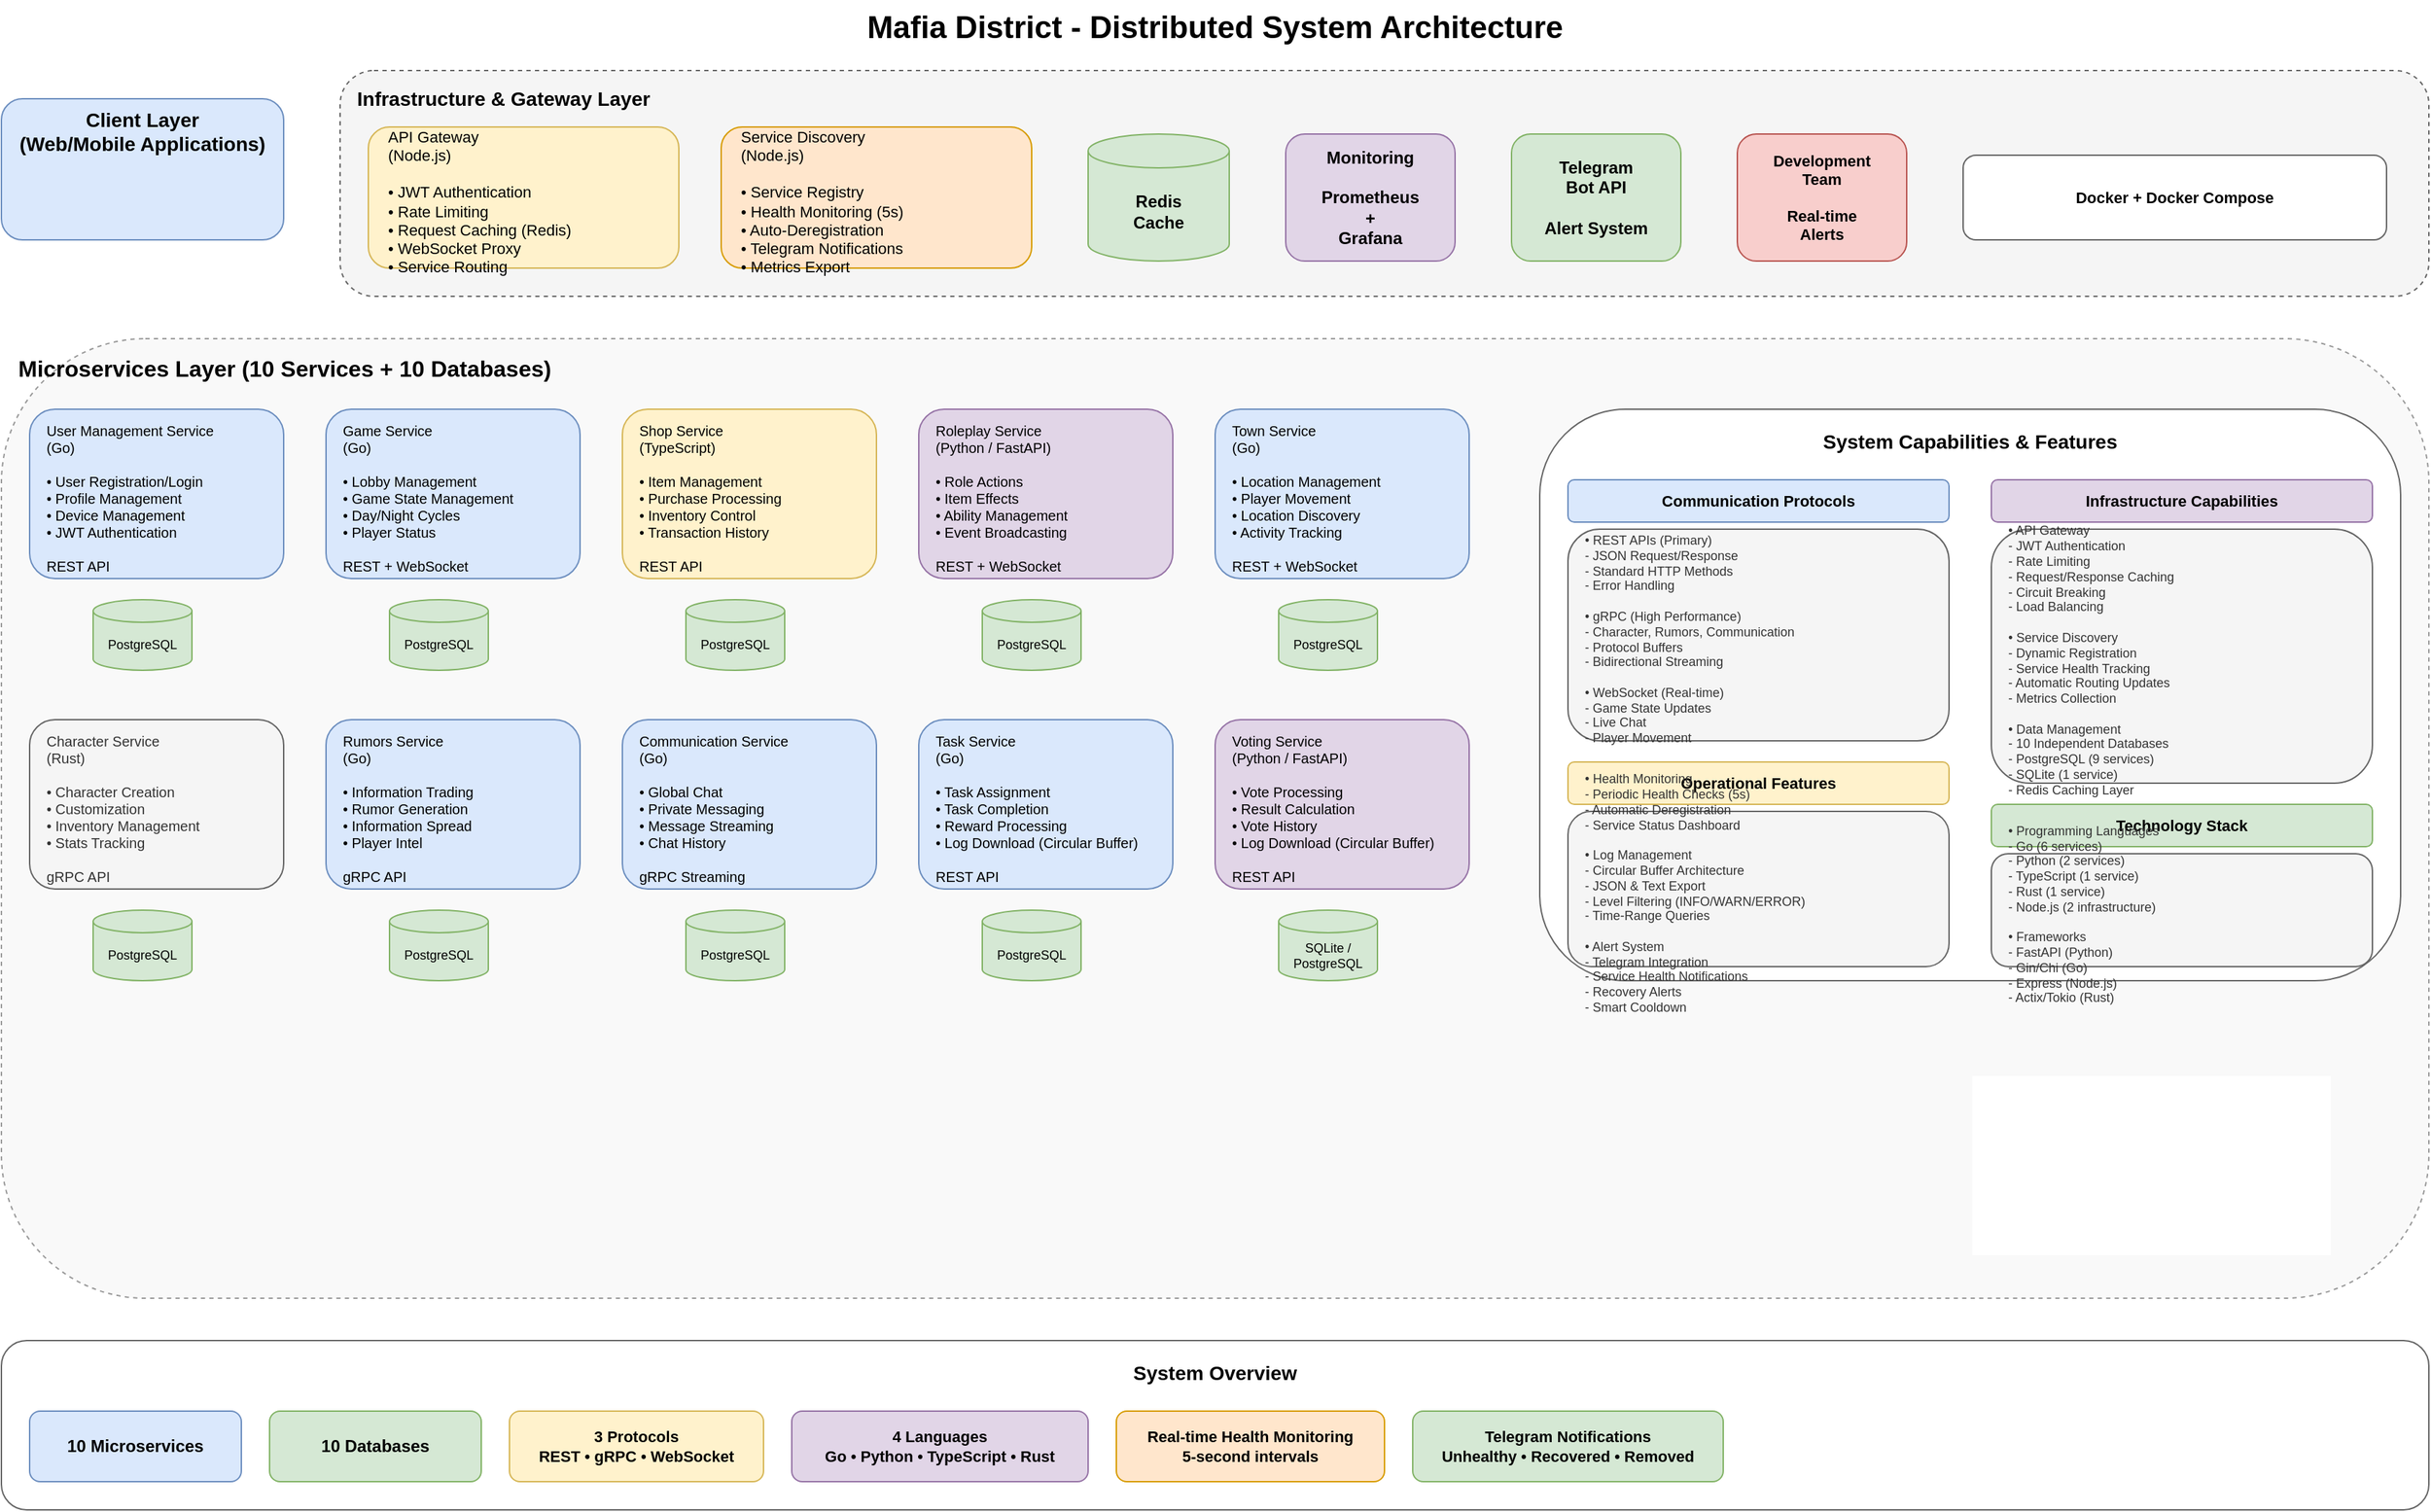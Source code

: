 <mxfile>
  <diagram name="Mafia District Architecture" id="mafia-district-complete">
    <mxGraphModel dx="2400" dy="1400" grid="1" gridSize="10" guides="1" tooltips="1" connect="1" arrows="1" fold="1" page="1" pageScale="1" pageWidth="1800" pageHeight="1400" math="0" shadow="0">
      <root>
        <mxCell id="0" />
        <mxCell id="1" parent="0" />
        
        <!-- Title -->
        <mxCell id="title" value="Mafia District - Distributed System Architecture" style="text;html=1;strokeColor=none;fillColor=none;align=center;verticalAlign=middle;whiteSpace=wrap;rounded=0;fontSize=22;fontStyle=1" vertex="1" parent="1">
          <mxGeometry x="500" y="20" width="800" height="40" as="geometry" />
        </mxCell>
        
        <!-- Client Layer -->
        <mxCell id="client" value="Client Layer&#xa;(Web/Mobile Applications)" style="rounded=1;whiteSpace=wrap;html=1;fillColor=#dae8fc;strokeColor=#6c8ebf;fontSize=14;fontStyle=1;verticalAlign=top" vertex="1" parent="1">
          <mxGeometry x="40" y="90" width="200" height="100" as="geometry" />
        </mxCell>
        
        <!-- Infrastructure Layer -->
        <mxCell id="infra-bg" value="" style="rounded=1;whiteSpace=wrap;html=1;fillColor=#f5f5f5;strokeColor=#666666;dashed=1" vertex="1" parent="1">
          <mxGeometry x="280" y="70" width="1480" height="160" as="geometry" />
        </mxCell>
        
        <mxCell id="infra-label" value="Infrastructure &amp; Gateway Layer" style="text;html=1;strokeColor=none;fillColor=none;align=left;verticalAlign=top;whiteSpace=wrap;rounded=0;fontSize=14;fontStyle=1" vertex="1" parent="1">
          <mxGeometry x="290" y="75" width="250" height="25" as="geometry" />
        </mxCell>
        
        <!-- API Gateway -->
        <mxCell id="gateway" value="API Gateway&#xa;(Node.js)&#xa;&#xa;• JWT Authentication&#xa;• Rate Limiting&#xa;• Request Caching (Redis)&#xa;• WebSocket Proxy&#xa;• Service Routing" style="rounded=1;whiteSpace=wrap;html=1;fillColor=#fff2cc;strokeColor=#d6b656;fontSize=11;align=left;spacingLeft=12;spacingTop=5" vertex="1" parent="1">
          <mxGeometry x="300" y="110" width="220" height="100" as="geometry" />
        </mxCell>
        
        <!-- Service Discovery -->
        <mxCell id="discovery" value="Service Discovery&#xa;(Node.js)&#xa;&#xa;• Service Registry&#xa;• Health Monitoring (5s)&#xa;• Auto-Deregistration&#xa;• Telegram Notifications&#xa;• Metrics Export" style="rounded=1;whiteSpace=wrap;html=1;fillColor=#ffe6cc;strokeColor=#d79b00;fontSize=11;align=left;spacingLeft=12;spacingTop=5" vertex="1" parent="1">
          <mxGeometry x="550" y="110" width="220" height="100" as="geometry" />
        </mxCell>
        
        <!-- Redis -->
        <mxCell id="redis" value="Redis&#xa;Cache" style="shape=cylinder3;whiteSpace=wrap;html=1;boundedLbl=1;backgroundOutline=1;size=12;fillColor=#d5e8d4;strokeColor=#82b366;fontSize=12;fontStyle=1" vertex="1" parent="1">
          <mxGeometry x="810" y="115" width="100" height="90" as="geometry" />
        </mxCell>
        
        <!-- Monitoring -->
        <mxCell id="monitoring" value="Monitoring&#xa;&#xa;Prometheus&#xa;+&#xa;Grafana" style="rounded=1;whiteSpace=wrap;html=1;fillColor=#e1d5e7;strokeColor=#9673a6;fontSize=12;fontStyle=1" vertex="1" parent="1">
          <mxGeometry x="950" y="115" width="120" height="90" as="geometry" />
        </mxCell>
        
        <!-- Telegram -->
        <mxCell id="telegram" value="Telegram&#xa;Bot API&#xa;&#xa;Alert System" style="rounded=1;whiteSpace=wrap;html=1;fillColor=#d5e8d4;strokeColor=#82b366;fontSize=12;fontStyle=1" vertex="1" parent="1">
          <mxGeometry x="1110" y="115" width="120" height="90" as="geometry" />
        </mxCell>
        
        <!-- Developers -->
        <mxCell id="devs" value="Development&#xa;Team&#xa;&#xa;Real-time&#xa;Alerts" style="rounded=1;whiteSpace=wrap;html=1;fillColor=#f8cecc;strokeColor=#b85450;fontSize=11;fontStyle=1" vertex="1" parent="1">
          <mxGeometry x="1270" y="115" width="120" height="90" as="geometry" />
        </mxCell>
        
        <!-- Container Orchestration -->
        <mxCell id="docker-label" value="Docker + Docker Compose" style="rounded=1;whiteSpace=wrap;html=1;fillColor=#ffffff;strokeColor=#666666;fontSize=11;fontStyle=1" vertex="1" parent="1">
          <mxGeometry x="1430" y="130" width="300" height="60" as="geometry" />
        </mxCell>
        
        <!-- Microservices Layer Background -->
        <mxCell id="services-bg" value="" style="rounded=1;whiteSpace=wrap;html=1;fillColor=#f9f9f9;strokeColor=#999999;dashed=1" vertex="1" parent="1">
          <mxGeometry x="40" y="260" width="1720" height="680" as="geometry" />
        </mxCell>
        
        <mxCell id="services-label" value="Microservices Layer (10 Services + 10 Databases)" style="text;html=1;strokeColor=none;fillColor=none;align=left;verticalAlign=top;whiteSpace=wrap;rounded=0;fontSize=16;fontStyle=1" vertex="1" parent="1">
          <mxGeometry x="50" y="265" width="450" height="30" as="geometry" />
        </mxCell>
        
        <!-- Row 1: Core Game Services -->
        
        <!-- User Management -->
        <mxCell id="user-svc" value="User Management Service&#xa;(Go)&#xa;&#xa;• User Registration/Login&#xa;• Profile Management&#xa;• Device Management&#xa;• JWT Authentication&#xa;&#xa;REST API" style="rounded=1;whiteSpace=wrap;html=1;fillColor=#dae8fc;strokeColor=#6c8ebf;fontSize=10;align=left;spacingLeft=10;spacingTop=5" vertex="1" parent="1">
          <mxGeometry x="60" y="310" width="180" height="120" as="geometry" />
        </mxCell>
        
        <mxCell id="user-db" value="PostgreSQL" style="shape=cylinder3;whiteSpace=wrap;html=1;boundedLbl=1;backgroundOutline=1;size=8;fillColor=#d5e8d4;strokeColor=#82b366;fontSize=9" vertex="1" parent="1">
          <mxGeometry x="105" y="445" width="70" height="50" as="geometry" />
        </mxCell>
        
        <!-- Game Service -->
        <mxCell id="game-svc" value="Game Service&#xa;(Go)&#xa;&#xa;• Lobby Management&#xa;• Game State Management&#xa;• Day/Night Cycles&#xa;• Player Status&#xa;&#xa;REST + WebSocket" style="rounded=1;whiteSpace=wrap;html=1;fillColor=#dae8fc;strokeColor=#6c8ebf;fontSize=10;align=left;spacingLeft=10;spacingTop=5" vertex="1" parent="1">
          <mxGeometry x="270" y="310" width="180" height="120" as="geometry" />
        </mxCell>
        
        <mxCell id="game-db" value="PostgreSQL" style="shape=cylinder3;whiteSpace=wrap;html=1;boundedLbl=1;backgroundOutline=1;size=8;fillColor=#d5e8d4;strokeColor=#82b366;fontSize=9" vertex="1" parent="1">
          <mxGeometry x="315" y="445" width="70" height="50" as="geometry" />
        </mxCell>
        
        <!-- Shop Service -->
        <mxCell id="shop-svc" value="Shop Service&#xa;(TypeScript)&#xa;&#xa;• Item Management&#xa;• Purchase Processing&#xa;• Inventory Control&#xa;• Transaction History&#xa;&#xa;REST API" style="rounded=1;whiteSpace=wrap;html=1;fillColor=#fff2cc;strokeColor=#d6b656;fontSize=10;align=left;spacingLeft=10;spacingTop=5" vertex="1" parent="1">
          <mxGeometry x="480" y="310" width="180" height="120" as="geometry" />
        </mxCell>
        
        <mxCell id="shop-db" value="PostgreSQL" style="shape=cylinder3;whiteSpace=wrap;html=1;boundedLbl=1;backgroundOutline=1;size=8;fillColor=#d5e8d4;strokeColor=#82b366;fontSize=9" vertex="1" parent="1">
          <mxGeometry x="525" y="445" width="70" height="50" as="geometry" />
        </mxCell>
        
        <!-- Roleplay Service -->
        <mxCell id="roleplay-svc" value="Roleplay Service&#xa;(Python / FastAPI)&#xa;&#xa;• Role Actions&#xa;• Item Effects&#xa;• Ability Management&#xa;• Event Broadcasting&#xa;&#xa;REST + WebSocket" style="rounded=1;whiteSpace=wrap;html=1;fillColor=#e1d5e7;strokeColor=#9673a6;fontSize=10;align=left;spacingLeft=10;spacingTop=5" vertex="1" parent="1">
          <mxGeometry x="690" y="310" width="180" height="120" as="geometry" />
        </mxCell>
        
        <mxCell id="roleplay-db" value="PostgreSQL" style="shape=cylinder3;whiteSpace=wrap;html=1;boundedLbl=1;backgroundOutline=1;size=8;fillColor=#d5e8d4;strokeColor=#82b366;fontSize=9" vertex="1" parent="1">
          <mxGeometry x="735" y="445" width="70" height="50" as="geometry" />
        </mxCell>
        
        <!-- Town Service -->
        <mxCell id="town-svc" value="Town Service&#xa;(Go)&#xa;&#xa;• Location Management&#xa;• Player Movement&#xa;• Location Discovery&#xa;• Activity Tracking&#xa;&#xa;REST + WebSocket" style="rounded=1;whiteSpace=wrap;html=1;fillColor=#dae8fc;strokeColor=#6c8ebf;fontSize=10;align=left;spacingLeft=10;spacingTop=5" vertex="1" parent="1">
          <mxGeometry x="900" y="310" width="180" height="120" as="geometry" />
        </mxCell>
        
        <mxCell id="town-db" value="PostgreSQL" style="shape=cylinder3;whiteSpace=wrap;html=1;boundedLbl=1;backgroundOutline=1;size=8;fillColor=#d5e8d4;strokeColor=#82b366;fontSize=9" vertex="1" parent="1">
          <mxGeometry x="945" y="445" width="70" height="50" as="geometry" />
        </mxCell>
        
        <!-- Row 2: Communication & Supporting Services -->
        
        <!-- Character Service -->
        <mxCell id="char-svc" value="Character Service&#xa;(Rust)&#xa;&#xa;• Character Creation&#xa;• Customization&#xa;• Inventory Management&#xa;• Stats Tracking&#xa;&#xa;gRPC API" style="rounded=1;whiteSpace=wrap;html=1;fillColor=#f5f5f5;strokeColor=#666666;fontSize=10;align=left;spacingLeft=10;spacingTop=5;fontColor=#333333" vertex="1" parent="1">
          <mxGeometry x="60" y="530" width="180" height="120" as="geometry" />
        </mxCell>
        
        <mxCell id="char-db" value="PostgreSQL" style="shape=cylinder3;whiteSpace=wrap;html=1;boundedLbl=1;backgroundOutline=1;size=8;fillColor=#d5e8d4;strokeColor=#82b366;fontSize=9" vertex="1" parent="1">
          <mxGeometry x="105" y="665" width="70" height="50" as="geometry" />
        </mxCell>
        
        <!-- Rumors Service -->
        <mxCell id="rumors-svc" value="Rumors Service&#xa;(Go)&#xa;&#xa;• Information Trading&#xa;• Rumor Generation&#xa;• Information Spread&#xa;• Player Intel&#xa;&#xa;gRPC API" style="rounded=1;whiteSpace=wrap;html=1;fillColor=#dae8fc;strokeColor=#6c8ebf;fontSize=10;align=left;spacingLeft=10;spacingTop=5" vertex="1" parent="1">
          <mxGeometry x="270" y="530" width="180" height="120" as="geometry" />
        </mxCell>
        
        <mxCell id="rumors-db" value="PostgreSQL" style="shape=cylinder3;whiteSpace=wrap;html=1;boundedLbl=1;backgroundOutline=1;size=8;fillColor=#d5e8d4;strokeColor=#82b366;fontSize=9" vertex="1" parent="1">
          <mxGeometry x="315" y="665" width="70" height="50" as="geometry" />
        </mxCell>
        
        <!-- Communication Service -->
        <mxCell id="comm-svc" value="Communication Service&#xa;(Go)&#xa;&#xa;• Global Chat&#xa;• Private Messaging&#xa;• Message Streaming&#xa;• Chat History&#xa;&#xa;gRPC Streaming" style="rounded=1;whiteSpace=wrap;html=1;fillColor=#dae8fc;strokeColor=#6c8ebf;fontSize=10;align=left;spacingLeft=10;spacingTop=5" vertex="1" parent="1">
          <mxGeometry x="480" y="530" width="180" height="120" as="geometry" />
        </mxCell>
        
        <mxCell id="comm-db" value="PostgreSQL" style="shape=cylinder3;whiteSpace=wrap;html=1;boundedLbl=1;backgroundOutline=1;size=8;fillColor=#d5e8d4;strokeColor=#82b366;fontSize=9" vertex="1" parent="1">
          <mxGeometry x="525" y="665" width="70" height="50" as="geometry" />
        </mxCell>
        
        <!-- Task Service -->
        <mxCell id="task-svc" value="Task Service&#xa;(Go)&#xa;&#xa;• Task Assignment&#xa;• Task Completion&#xa;• Reward Processing&#xa;• Log Download (Circular Buffer)&#xa;&#xa;REST API" style="rounded=1;whiteSpace=wrap;html=1;fillColor=#dae8fc;strokeColor=#6c8ebf;fontSize=10;align=left;spacingLeft=10;spacingTop=5" vertex="1" parent="1">
          <mxGeometry x="690" y="530" width="180" height="120" as="geometry" />
        </mxCell>
        
        <mxCell id="task-db" value="PostgreSQL" style="shape=cylinder3;whiteSpace=wrap;html=1;boundedLbl=1;backgroundOutline=1;size=8;fillColor=#d5e8d4;strokeColor=#82b366;fontSize=9" vertex="1" parent="1">
          <mxGeometry x="735" y="665" width="70" height="50" as="geometry" />
        </mxCell>
        
        <!-- Voting Service -->
        <mxCell id="voting-svc" value="Voting Service&#xa;(Python / FastAPI)&#xa;&#xa;• Vote Processing&#xa;• Result Calculation&#xa;• Vote History&#xa;• Log Download (Circular Buffer)&#xa;&#xa;REST API" style="rounded=1;whiteSpace=wrap;html=1;fillColor=#e1d5e7;strokeColor=#9673a6;fontSize=10;align=left;spacingLeft=10;spacingTop=5" vertex="1" parent="1">
          <mxGeometry x="900" y="530" width="180" height="120" as="geometry" />
        </mxCell>
        
        <mxCell id="voting-db" value="SQLite /&#xa;PostgreSQL" style="shape=cylinder3;whiteSpace=wrap;html=1;boundedLbl=1;backgroundOutline=1;size=8;fillColor=#d5e8d4;strokeColor=#82b366;fontSize=9" vertex="1" parent="1">
          <mxGeometry x="945" y="665" width="70" height="50" as="geometry" />
        </mxCell>
        
        <!-- Key Features Panel -->
        <mxCell id="features-bg" value="" style="rounded=1;whiteSpace=wrap;html=1;fillColor=#ffffff;strokeColor=#666666" vertex="1" parent="1">
          <mxGeometry x="1130" y="310" width="610" height="405" as="geometry" />
        </mxCell>
        
        <mxCell id="features-title" value="System Capabilities &amp; Features" style="text;html=1;strokeColor=none;fillColor=none;align=center;verticalAlign=middle;whiteSpace=wrap;rounded=0;fontSize=14;fontStyle=1" vertex="1" parent="1">
          <mxGeometry x="1140" y="320" width="590" height="25" as="geometry" />
        </mxCell>
        
        <!-- Feature Group 1 -->
        <mxCell id="feat1-title" value="Communication Protocols" style="rounded=1;whiteSpace=wrap;html=1;fillColor=#dae8fc;strokeColor=#6c8ebf;fontSize=11;fontStyle=1" vertex="1" parent="1">
          <mxGeometry x="1150" y="360" width="270" height="30" as="geometry" />
        </mxCell>
        
        <mxCell id="feat1-content" value="• REST APIs (Primary)&#xa;  - JSON Request/Response&#xa;  - Standard HTTP Methods&#xa;  - Error Handling&#xa;&#xa;• gRPC (High Performance)&#xa;  - Character, Rumors, Communication&#xa;  - Protocol Buffers&#xa;  - Bidirectional Streaming&#xa;&#xa;• WebSocket (Real-time)&#xa;  - Game State Updates&#xa;  - Live Chat&#xa;  - Player Movement" style="rounded=1;whiteSpace=wrap;html=1;fillColor=#f5f5f5;strokeColor=#666666;fontSize=9;align=left;spacingLeft=10;spacingTop=5;fontColor=#333333" vertex="1" parent="1">
          <mxGeometry x="1150" y="395" width="270" height="150" as="geometry" />
        </mxCell>
        
        <!-- Feature Group 2 -->
        <mxCell id="feat2-title" value="Operational Features" style="rounded=1;whiteSpace=wrap;html=1;fillColor=#fff2cc;strokeColor=#d6b656;fontSize=11;fontStyle=1" vertex="1" parent="1">
          <mxGeometry x="1150" y="560" width="270" height="30" as="geometry" />
        </mxCell>
        
        <mxCell id="feat2-content" value="• Health Monitoring&#xa;  - Periodic Health Checks (5s)&#xa;  - Automatic Deregistration&#xa;  - Service Status Dashboard&#xa;&#xa;• Log Management&#xa;  - Circular Buffer Architecture&#xa;  - JSON &amp; Text Export&#xa;  - Level Filtering (INFO/WARN/ERROR)&#xa;  - Time-Range Queries&#xa;&#xa;• Alert System&#xa;  - Telegram Integration&#xa;  - Service Health Notifications&#xa;  - Recovery Alerts&#xa;  - Smart Cooldown" style="rounded=1;whiteSpace=wrap;html=1;fillColor=#f5f5f5;strokeColor=#666666;fontSize=9;align=left;spacingLeft=10;spacingTop=5;fontColor=#333333" vertex="1" parent="1">
          <mxGeometry x="1150" y="595" width="270" height="110" as="geometry" />
        </mxCell>
        
        <!-- Feature Group 3 -->
        <mxCell id="feat3-title" value="Infrastructure Capabilities" style="rounded=1;whiteSpace=wrap;html=1;fillColor=#e1d5e7;strokeColor=#9673a6;fontSize=11;fontStyle=1" vertex="1" parent="1">
          <mxGeometry x="1450" y="360" width="270" height="30" as="geometry" />
        </mxCell>
        
        <mxCell id="feat3-content" value="• API Gateway&#xa;  - JWT Authentication&#xa;  - Rate Limiting&#xa;  - Request/Response Caching&#xa;  - Circuit Breaking&#xa;  - Load Balancing&#xa;&#xa;• Service Discovery&#xa;  - Dynamic Registration&#xa;  - Service Health Tracking&#xa;  - Automatic Routing Updates&#xa;  - Metrics Collection&#xa;&#xa;• Data Management&#xa;  - 10 Independent Databases&#xa;  - PostgreSQL (9 services)&#xa;  - SQLite (1 service)&#xa;  - Redis Caching Layer" style="rounded=1;whiteSpace=wrap;html=1;fillColor=#f5f5f5;strokeColor=#666666;fontSize=9;align=left;spacingLeft=10;spacingTop=5;fontColor=#333333" vertex="1" parent="1">
          <mxGeometry x="1450" y="395" width="270" height="180" as="geometry" />
        </mxCell>
        
        <!-- Feature Group 4 -->
        <mxCell id="feat4-title" value="Technology Stack" style="rounded=1;whiteSpace=wrap;html=1;fillColor=#d5e8d4;strokeColor=#82b366;fontSize=11;fontStyle=1" vertex="1" parent="1">
          <mxGeometry x="1450" y="590" width="270" height="30" as="geometry" />
        </mxCell>
        
        <mxCell id="feat4-content" value="• Programming Languages&#xa;  - Go (6 services)&#xa;  - Python (2 services)&#xa;  - TypeScript (1 service)&#xa;  - Rust (1 service)&#xa;  - Node.js (2 infrastructure)&#xa;&#xa;• Frameworks&#xa;  - FastAPI (Python)&#xa;  - Gin/Chi (Go)&#xa;  - Express (Node.js)&#xa;  - Actix/Tokio (Rust)" style="rounded=1;whiteSpace=wrap;html=1;fillColor=#f5f5f5;strokeColor=#666666;fontSize=9;align=left;spacingLeft=10;spacingTop=5;fontColor=#333333" vertex="1" parent="1">
          <mxGeometry x="1450" y="625" width="270" height="80" as="geometry" />
        </mxCell>
        
        <!-- System Statistics -->
        <mxCell id="stats-bg" value="" style="rounded=1;whiteSpace=wrap;html=1;fillColor=#ffffff;strokeColor=#666666" vertex="1" parent="1">
          <mxGeometry x="40" y="970" width="1720" height="120" as="geometry" />
        </mxCell>
        
        <mxCell id="stats-title" value="System Overview" style="text;html=1;strokeColor=none;fillColor=none;align=center;verticalAlign=middle;whiteSpace=wrap;rounded=0;fontSize=14;fontStyle=1" vertex="1" parent="1">
          <mxGeometry x="50" y="980" width="1700" height="25" as="geometry" />
        </mxCell>
        
        <mxCell id="stat1" value="10 Microservices" style="rounded=1;whiteSpace=wrap;html=1;fillColor=#dae8fc;strokeColor=#6c8ebf;fontSize=12;fontStyle=1" vertex="1" parent="1">
          <mxGeometry x="60" y="1020" width="150" height="50" as="geometry" />
        </mxCell>
        
        <mxCell id="stat2" value="10 Databases" style="rounded=1;whiteSpace=wrap;html=1;fillColor=#d5e8d4;strokeColor=#82b366;fontSize=12;fontStyle=1" vertex="1" parent="1">
          <mxGeometry x="230" y="1020" width="150" height="50" as="geometry" />
        </mxCell>
        
        <mxCell id="stat3" value="3 Protocols&#xa;REST • gRPC • WebSocket" style="rounded=1;whiteSpace=wrap;html=1;fillColor=#fff2cc;strokeColor=#d6b656;fontSize=11;fontStyle=1" vertex="1" parent="1">
          <mxGeometry x="400" y="1020" width="180" height="50" as="geometry" />
        </mxCell>
        
        <mxCell id="stat4" value="4 Languages&#xa;Go • Python • TypeScript • Rust" style="rounded=1;whiteSpace=wrap;html=1;fillColor=#e1d5e7;strokeColor=#9673a6;fontSize=11;fontStyle=1" vertex="1" parent="1">
          <mxGeometry x="600" y="1020" width="210" height="50" as="geometry" />
        </mxCell>
        
        <mxCell id="stat5" value="Real-time Health Monitoring&#xa;5-second intervals" style="rounded=1;whiteSpace=wrap;html=1;fillColor=#ffe6cc;strokeColor=#d79b00;fontSize=11;fontStyle=1" vertex="1" parent="1">
          <mxGeometry x="830" y="1020" width="190" height="50" as="geometry" />
        </mxCell>
        
        <mxCell id="stat6" value="Telegram Notifications&#xa;Unhealthy • Recovered • Removed" style="rounded=1;whiteSpace=wrap;html=1;fillColor=#d5e8d4;strokeColor=#82b366;fontSize=11;fontStyle=1" vertex="1" parent="1">
          <mxGeometry x="1040" y="1020" width="220" height="50" as="geometry" />
        </mxCell>
        
        <mxCell id="stat7" value="Log Download API&#xa;JSON & Text formats" style="rounded=1;whiteSpace=wrap;html=1;fillColor=#f8cecc;strokeColor=#b85450;fontSize=11;fontStyle=1" vertex="1" parent="1">
          <mxGeometry x="1280" y="1020" width="170" height="50" as="geometry" />
        </mxCell>
        
        <mxCell id="stat8" value="Docker Compose&#xa;Containerized Deployment" style="rounded=1;whiteSpace=wrap;html=1;fillColor=#f5f5f5;strokeColor=#666666;fontSize=11;fontStyle=1;fontColor=#333333" vertex="1" parent="1">
          <mxGeometry x="1470" y="1020" width="180" height="50" as="geometry" />
        </mxCell>
        
        <!-- Connection Arrows -->
        
        <!-- Client to Gateway -->
        <mxCell id="arrow1" value="HTTPS" style="endArrow=classic;html=1;rounded=0;exitX=1;exitY=0.5;exitDx=0;exitDy=0;entryX=0;entryY=0.5;entryDx=0;entryDy=0;strokeWidth=3;strokeColor=#6c8ebf" edge="1" parent="1" source="client" target="gateway">
          <mxGeometry width="50" height="50" relative="1" as="geometry">
            <mxPoint x="240" y="160" as="sourcePoint" />
            <mxPoint x="300" y="160" as="targetPoint" />
          </mxGeometry>
        </mxCell>
        
        <!-- Gateway to Service Discovery -->
        <mxCell id="arrow2" value="Service&#xa;Lookup" style="endArrow=classic;html=1;rounded=0;exitX=1;exitY=0.5;exitDx=0;exitDy=0;entryX=0;entryY=0.5;entryDx=0;entryDy=0;strokeWidth=2;strokeColor=#d79b00;dashed=1" edge="1" parent="1" source="gateway" target="discovery">
          <mxGeometry width="50" height="50" relative="1" as="geometry">
            <mxPoint x="520" y="160" as="sourcePoint" />
            <mxPoint x="550" y="160" as="targetPoint" />
          </mxGeometry>
        </mxCell>
        
        <!-- Gateway to Redis -->
        <mxCell id="arrow3" value="Cache" style="endArrow=classic;startArrow=classic;html=1;rounded=0;exitX=1;exitY=0.25;exitDx=0;exitDy=0;entryX=0;entryY=0.5;entryDx=0;entryDy=0;entryPerimeter=0;strokeWidth=2;strokeColor=#82b366;dashed=1" edge="1" parent="1" source="gateway" target="redis">
          <mxGeometry width="50" height="50" relative="1" as="geometry">
            <mxPoint x="520" y="135" as="sourcePoint" />
            <mxPoint x="810" y="160" as="targetPoint" />
          </mxGeometry>
        </mxCell>
        
        <!-- Service Discovery to Monitoring -->
        <mxCell id="arrow4" value="Metrics" style="endArrow=classic;html=1;rounded=0;exitX=1;exitY=0.5;exitDx=0;exitDy=0;entryX=0;entryY=0.5;entryDx=0;entryDy=0;strokeWidth=2;strokeColor=#9673a6;dashed=1" edge="1" parent="1" source="discovery" target="monitoring">
          <mxGeometry width="50" height="50" relative="1" as="geometry">
            <mxPoint x="770" y="160" as="sourcePoint" />
            <mxPoint x="950" y="160" as="targetPoint" />
          </mxGeometry>
        </mxCell>
        
        <!-- Service Discovery to Telegram -->
        <mxCell id="arrow5" value="Alerts" style="endArrow=classic;html=1;rounded=0;exitX=1;exitY=0.75;exitDx=0;exitDy=0;entryX=0;entryY=0.5;entryDx=0;entryDy=0;strokeWidth=3;strokeColor=#82b366" edge="1" parent="1" source="discovery" target="telegram">
          <mxGeometry width="50" height="50" relative="1" as="geometry">
            <mxPoint x="770" y="185" as="sourcePoint" />
            <mxPoint x="1110" y="160" as="targetPoint" />
          </mxGeometry>
        </mxCell>
        
        <!-- Telegram to Developers -->
        <mxCell id="arrow6" value="Notify" style="endArrow=classic;html=1;rounded=0;exitX=1;exitY=0.5;exitDx=0;exitDy=0;entryX=0;entryY=0.5;entryDx=0;entryDy=0;strokeWidth=3;strokeColor=#b85450" edge="1" parent="1" source="telegram" target="devs">
          <mxGeometry width="50" height="50" relative="1" as="geometry">
            <mxPoint x="1230" y="160" as="sourcePoint" />
            <mxPoint x="1270" y="160" as="targetPoint" />
          </mxGeometry>
        </mxCell>
        
        <!-- Health Check Lines (from Service Discovery to services) -->
        <mxCell id="health1" value="Health" style="endArrow=classic;html=1;rounded=0;exitX=0.15;exitY=1;exitDx=0;exitDy=0;entryX=0.5;entryY=0;entryDx=0;entryDy=0;strokeWidth=1;strokeColor=#d79b00;dashed=1;dashPattern=1 4;exitPerimeter=0" edge="1" parent="1" source="discovery" target="user-svc">
          <mxGeometry width="50" height="50" relative="1" as="geometry">
            <mxPoint x="583" y="215" as="sourcePoint" />
            <mxPoint x="150" y="310" as="targetPoint" />
          </mxGeometry>
        </mxCell>
        
        <mxCell id="health2" value="Health" style="endArrow=classic;html=1;rounded=0;exitX=0.25;exitY=1;exitDx=0;exitDy=0;entryX=0.5;entryY=0;entryDx=0;entryDy=0;strokeWidth=1;strokeColor=#d79b00;dashed=1;dashPattern=1 4" edge="1" parent="1" source="discovery" target="game-svc">
          <mxGeometry width="50" height="50" relative="1" as="geometry">
            <mxPoint x="605" y="215" as="sourcePoint" />
            <mxPoint x="360" y="310" as="targetPoint" />
          </mxGeometry>
        </mxCell>
        
        <mxCell id="health3" value="Health" style="endArrow=classic;html=1;rounded=0;exitX=0.5;exitY=1;exitDx=0;exitDy=0;entryX=0.5;entryY=0;entryDx=0;entryDy=0;strokeWidth=1;strokeColor=#d79b00;dashed=1;dashPattern=1 4" edge="1" parent="1" source="discovery" target="task-svc">
          <mxGeometry width="50" height="50" relative="1" as="geometry">
            <mxPoint x="660" y="215" as="sourcePoint" />
            <mxPoint x="780" y="530" as="targetPoint" />
          </mxGeometry>
        </mxCell>
        
        <mxCell id="health4" value="Health" style="endArrow=classic;html=1;rounded=0;exitX=0.75;exitY=1;exitDx=0;exitDy=0;entryX=0.5;entryY=0;entryDx=0;entryDy=0;strokeWidth=1;strokeColor=#d79b00;dashed=1;dashPattern=1 4" edge="1" parent="1" source="discovery" target="voting-svc">
          <mxGeometry width="50" height="50" relative="1" as="geometry">
            <mxPoint x="715" y="215" as="sourcePoint" />
            <mxPoint x="990" y="530" as="targetPoint" />
          </mxGeometry>
        </mxCell>
        
        <!-- Database Connections -->
        <mxCell id="db-conn1" value="" style="endArrow=classic;startArrow=classic;html=1;rounded=0;exitX=0.5;exitY=1;exitDx=0;exitDy=0;entryX=0.5;entryY=0;entryDx=0;entryDy=0;entryPerimeter=0;strokeWidth=1;strokeColor=#82b366" edge="1" parent="1" source="user-svc" target="user-db">
          <mxGeometry width="50" height="50" relative="1" as="geometry">
            <mxPoint x="150" y="435" as="sourcePoint" />
            <mxPoint x="150" y="445" as="targetPoint" />
          </mxGeometry>
        </mxCell>
        
        <mxCell id="db-conn2" value="" style="endArrow=classic;startArrow=classic;html=1;rounded=0;exitX=0.5;exitY=1;exitDx=0;exitDy=0;entryX=0.5;entryY=0;entryDx=0;entryDy=0;entryPerimeter=0;strokeWidth=1;strokeColor=#82b366" edge="1" parent="1" source="game-svc" target="game-db">
          <mxGeometry width="50" height="50" relative="1" as="geometry">
            <mxPoint x="360" y="435" as="sourcePoint" />
            <mxPoint x="360" y="445" as="targetPoint" />
          </mxGeometry>
        </mxCell>
        
        <mxCell id="db-conn3" value="" style="endArrow=classic;startArrow=classic;html=1;rounded=0;exitX=0.5;exitY=1;exitDx=0;exitDy=0;entryX=0.5;entryY=0;entryDx=0;entryDy=0;entryPerimeter=0;strokeWidth=1;strokeColor=#82b366" edge="1" parent="1" source="shop-svc" target="shop-db">
          <mxGeometry width="50" height="50" relative="1" as="geometry">
            <mxPoint x="570" y="435" as="sourcePoint" />
            <mxPoint x="570" y="445" as="targetPoint" />
          </mxGeometry>
        </mxCell>
        
        <mxCell id="db-conn4" value="" style="endArrow=classic;startArrow=classic;html=1;rounded=0;exitX=0.5;exitY=1;exitDx=0;exitDy=0;entryX=0.5;entryY=0;entryDx=0;entryDy=0;entryPerimeter=0;strokeWidth=1;strokeColor=#82b366" edge="1" parent="1" source="roleplay-svc" target="roleplay-db">
          <mxGeometry width="50" height="50" relative="1" as="geometry">
            <mxPoint x="780" y="435" as="sourcePoint" />
            <mxPoint x="780" y="445" as="targetPoint" />
          </mxGeometry>
        </mxCell>
        
        <mxCell id="db-conn5" value="" style="endArrow=classic;startArrow=classic;html=1;rounded=0;exitX=0.5;exitY=1;exitDx=0;exitDy=0;entryX=0.5;entryY=0;entryDx=0;entryDy=0;entryPerimeter=0;strokeWidth=1;strokeColor=#82b366" edge="1" parent="1" source="town-svc" target="town-db">
          <mxGeometry width="50" height="50" relative="1" as="geometry">
            <mxPoint x="990" y="435" as="sourcePoint" />
            <mxPoint x="990" y="445" as="targetPoint" />
          </mxGeometry>
        </mxCell>
        
        <mxCell id="db-conn6" value="" style="endArrow=classic;startArrow=classic;html=1;rounded=0;exitX=0.5;exitY=1;exitDx=0;exitDy=0;entryX=0.5;entryY=0;entryDx=0;entryDy=0;entryPerimeter=0;strokeWidth=1;strokeColor=#82b366" edge="1" parent="1" source="char-svc" target="char-db">
          <mxGeometry width="50" height="50" relative="1" as="geometry">
            <mxPoint x="150" y="655" as="sourcePoint" />
            <mxPoint x="150" y="665" as="targetPoint" />
          </mxGeometry>
        </mxCell>
        
        <mxCell id="db-conn7" value="" style="endArrow=classic;startArrow=classic;html=1;rounded=0;exitX=0.5;exitY=1;exitDx=0;exitDy=0;entryX=0.5;entryY=0;entryDx=0;entryDy=0;entryPerimeter=0;strokeWidth=1;strokeColor=#82b366" edge="1" parent="1" source="rumors-svc" target="rumors-db">
          <mxGeometry width="50" height="50" relative="1" as="geometry">
            <mxPoint x="360" y="655" as="sourcePoint" />
            <mxPoint x="360" y="665" as="targetPoint" />
          </mxGeometry>
        </mxCell>
        
        <mxCell id="db-conn8" value="" style="endArrow=classic;startArrow=classic;html=1;rounded=0;exitX=0.5;exitY=1;exitDx=0;exitDy=0;entryX=0.5;entryY=0;entryDx=0;entryDy=0;entryPerimeter=0;strokeWidth=1;strokeColor=#82b366" edge="1" parent="1" source="comm-svc" target="comm-db">
          <mxGeometry width="50" height="50" relative="1" as="geometry">
            <mxPoint x="570" y="655" as="sourcePoint" />
            <mxPoint x="570" y="665" as="targetPoint" />
          </mxGeometry>
        </mxCell>
        
        <mxCell id="db-conn9" value="" style="endArrow=classic;startArrow=classic;html=1;rounded=0;exitX=0.5;exitY=1;exitDx=0;exitDy=0;entryX=0.5;entryY=0;entryDx=0;entryDy=0;entryPerimeter=0;strokeWidth=1;strokeColor=#82b366" edge="1" parent="1" source="task-svc" target="task-db">
          <mxGeometry width="50" height="50" relative="1" as="geometry">
            <mxPoint x="780" y="655" as="sourcePoint" />
            <mxPoint x="780" y="665" as="targetPoint" />
          </mxGeometry>
        </mxCell>
        
        <mxCell id="db-conn10" value="" style="endArrow=classic;startArrow=classic;html=1;rounded=0;exitX=0.5;exitY=1;exitDx=0;exitDy=0;entryX=0.5;entryY=0;entryDx=0;entryDy=0;entryPerimeter=0;strokeWidth=1;strokeColor=#82b366" edge="1" parent="1" source="voting-svc" target="voting-db">
          <mxGeometry width="50" height="50" relative="1" as="geometry">
            <mxPoint x="990" y="655" as="sourcePoint" />
            <mxPoint x="990" y="665" as="targetPoint" />
          </mxGeometry>
        </mxCell>
        
        <!-- Footer -->
        <mxCell id="footer" value="Mafia District • Distributed System Architecture • Microservices • Service Discovery • Health Monitoring • Real-time Alerts • Log Management" style="text;html=1;strokeColor=none;fillColor=none;align=center;verticalAlign=middle;whiteSpace=wrap;rounded=0;fontSize=10;fontColor=#666666;fontStyle=2" vertex="1" parent="1">
          <mxGeometry x="300" y="1110" width="1200" height="30" as="geometry" />
        </mxCell>
      </root>
    </mxGraphModel>
  </diagram>
</mxfile>
